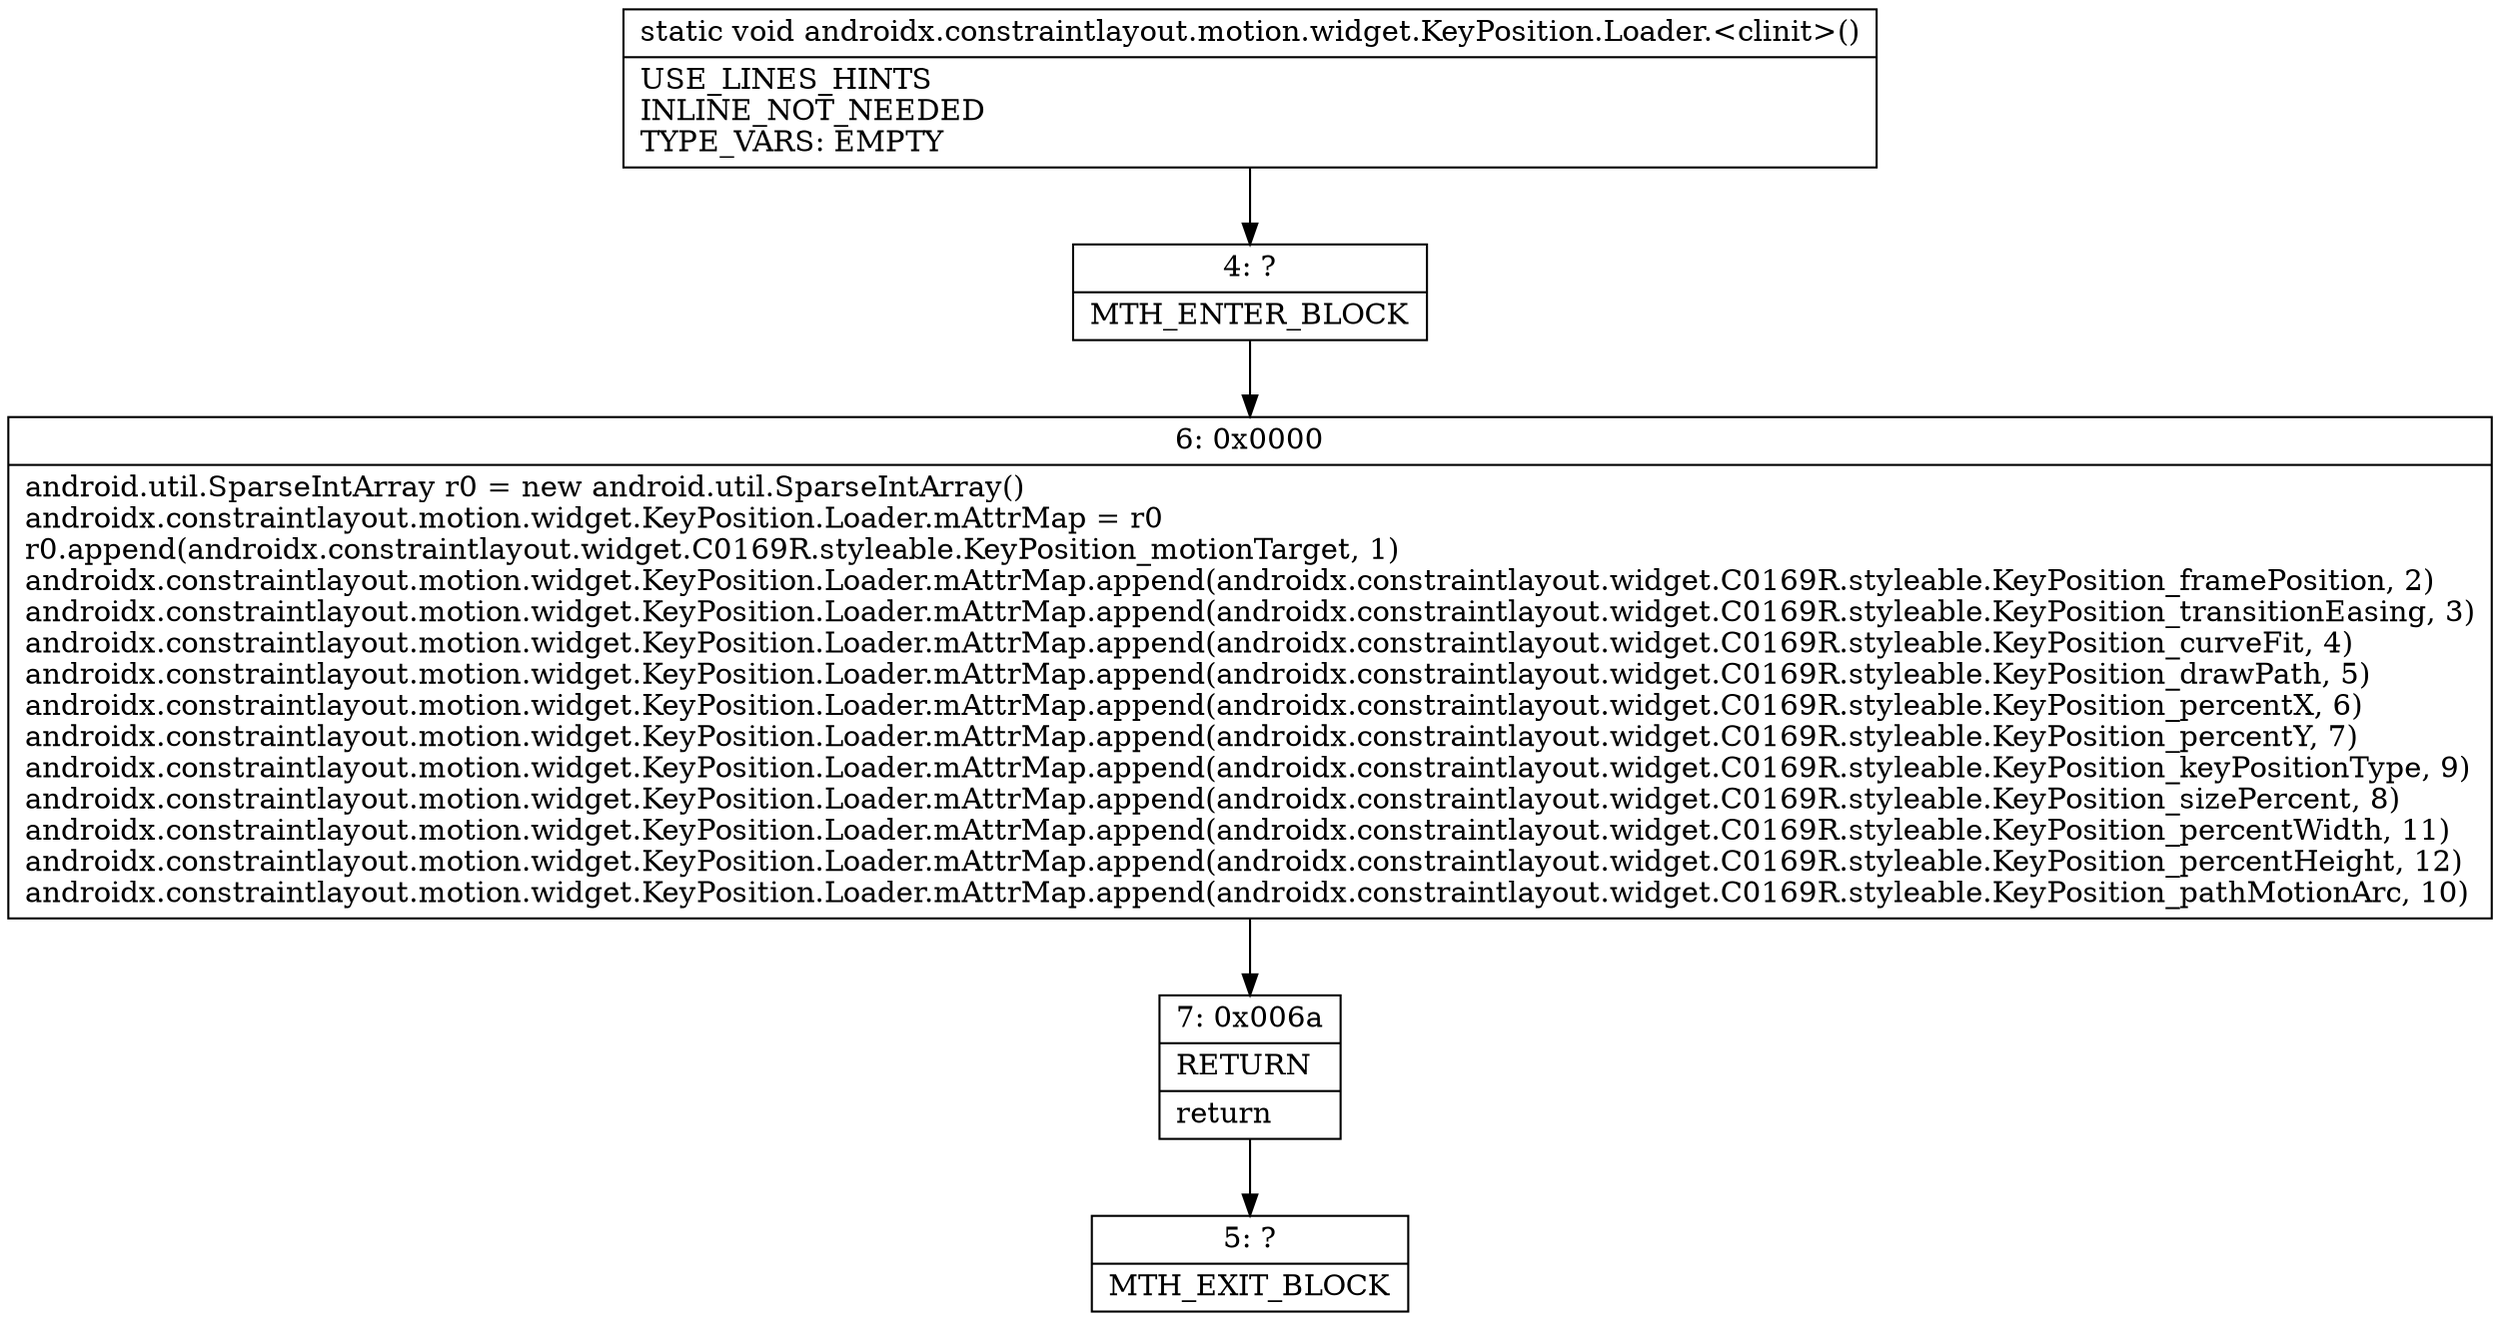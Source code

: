 digraph "CFG forandroidx.constraintlayout.motion.widget.KeyPosition.Loader.\<clinit\>()V" {
Node_4 [shape=record,label="{4\:\ ?|MTH_ENTER_BLOCK\l}"];
Node_6 [shape=record,label="{6\:\ 0x0000|android.util.SparseIntArray r0 = new android.util.SparseIntArray()\landroidx.constraintlayout.motion.widget.KeyPosition.Loader.mAttrMap = r0\lr0.append(androidx.constraintlayout.widget.C0169R.styleable.KeyPosition_motionTarget, 1)\landroidx.constraintlayout.motion.widget.KeyPosition.Loader.mAttrMap.append(androidx.constraintlayout.widget.C0169R.styleable.KeyPosition_framePosition, 2)\landroidx.constraintlayout.motion.widget.KeyPosition.Loader.mAttrMap.append(androidx.constraintlayout.widget.C0169R.styleable.KeyPosition_transitionEasing, 3)\landroidx.constraintlayout.motion.widget.KeyPosition.Loader.mAttrMap.append(androidx.constraintlayout.widget.C0169R.styleable.KeyPosition_curveFit, 4)\landroidx.constraintlayout.motion.widget.KeyPosition.Loader.mAttrMap.append(androidx.constraintlayout.widget.C0169R.styleable.KeyPosition_drawPath, 5)\landroidx.constraintlayout.motion.widget.KeyPosition.Loader.mAttrMap.append(androidx.constraintlayout.widget.C0169R.styleable.KeyPosition_percentX, 6)\landroidx.constraintlayout.motion.widget.KeyPosition.Loader.mAttrMap.append(androidx.constraintlayout.widget.C0169R.styleable.KeyPosition_percentY, 7)\landroidx.constraintlayout.motion.widget.KeyPosition.Loader.mAttrMap.append(androidx.constraintlayout.widget.C0169R.styleable.KeyPosition_keyPositionType, 9)\landroidx.constraintlayout.motion.widget.KeyPosition.Loader.mAttrMap.append(androidx.constraintlayout.widget.C0169R.styleable.KeyPosition_sizePercent, 8)\landroidx.constraintlayout.motion.widget.KeyPosition.Loader.mAttrMap.append(androidx.constraintlayout.widget.C0169R.styleable.KeyPosition_percentWidth, 11)\landroidx.constraintlayout.motion.widget.KeyPosition.Loader.mAttrMap.append(androidx.constraintlayout.widget.C0169R.styleable.KeyPosition_percentHeight, 12)\landroidx.constraintlayout.motion.widget.KeyPosition.Loader.mAttrMap.append(androidx.constraintlayout.widget.C0169R.styleable.KeyPosition_pathMotionArc, 10)\l}"];
Node_7 [shape=record,label="{7\:\ 0x006a|RETURN\l|return\l}"];
Node_5 [shape=record,label="{5\:\ ?|MTH_EXIT_BLOCK\l}"];
MethodNode[shape=record,label="{static void androidx.constraintlayout.motion.widget.KeyPosition.Loader.\<clinit\>()  | USE_LINES_HINTS\lINLINE_NOT_NEEDED\lTYPE_VARS: EMPTY\l}"];
MethodNode -> Node_4;Node_4 -> Node_6;
Node_6 -> Node_7;
Node_7 -> Node_5;
}

